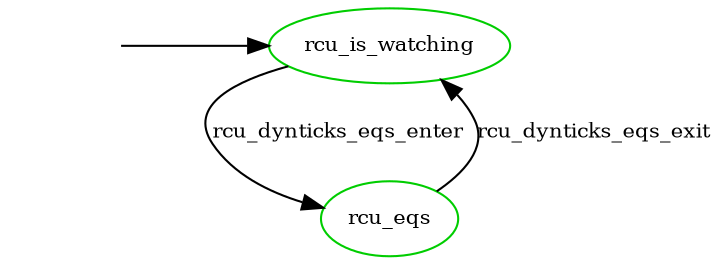 digraph state_automaton {
	center = true;
	// size = "700,800";
	nodesep = 0.5;
	"__init" [shape=plaintext, style=invis, label=""];
	node [shape=ellipse, fontsize=10, color=green3];
	edge [fontsize=10];

	"__init" -> "rcu_is_watching";
	"rcu_is_watching" -> "rcu_eqs" [label="rcu_dynticks_eqs_enter"];
	"rcu_eqs" -> "rcu_is_watching" [label="rcu_dynticks_eqs_exit"];

	subgraph init {
		rank = min;
		"__init";
		"rcu_is_watching";
	}
}
